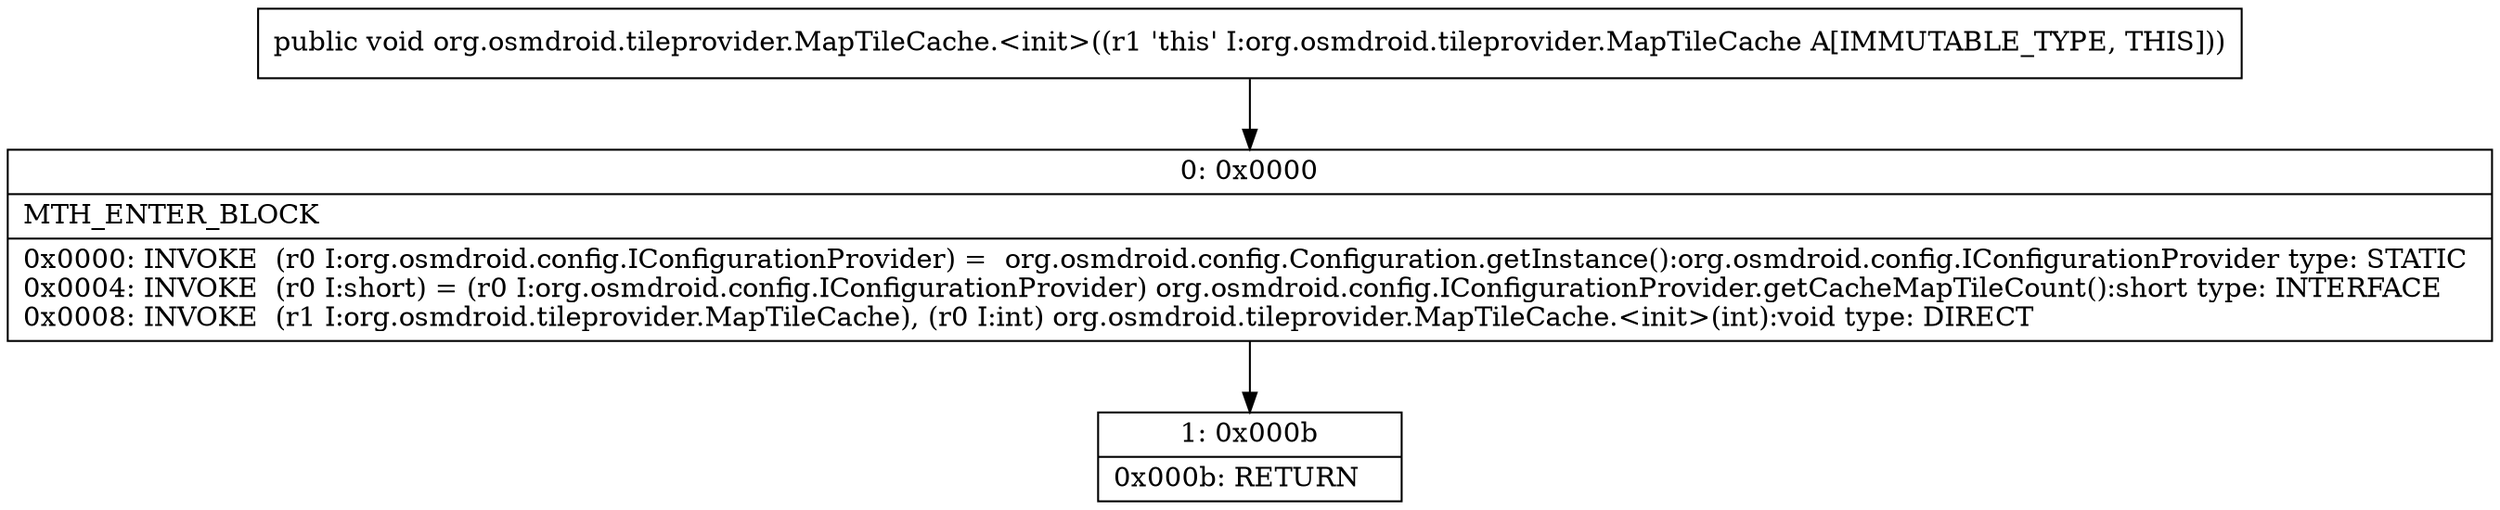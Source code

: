 digraph "CFG fororg.osmdroid.tileprovider.MapTileCache.\<init\>()V" {
Node_0 [shape=record,label="{0\:\ 0x0000|MTH_ENTER_BLOCK\l|0x0000: INVOKE  (r0 I:org.osmdroid.config.IConfigurationProvider) =  org.osmdroid.config.Configuration.getInstance():org.osmdroid.config.IConfigurationProvider type: STATIC \l0x0004: INVOKE  (r0 I:short) = (r0 I:org.osmdroid.config.IConfigurationProvider) org.osmdroid.config.IConfigurationProvider.getCacheMapTileCount():short type: INTERFACE \l0x0008: INVOKE  (r1 I:org.osmdroid.tileprovider.MapTileCache), (r0 I:int) org.osmdroid.tileprovider.MapTileCache.\<init\>(int):void type: DIRECT \l}"];
Node_1 [shape=record,label="{1\:\ 0x000b|0x000b: RETURN   \l}"];
MethodNode[shape=record,label="{public void org.osmdroid.tileprovider.MapTileCache.\<init\>((r1 'this' I:org.osmdroid.tileprovider.MapTileCache A[IMMUTABLE_TYPE, THIS])) }"];
MethodNode -> Node_0;
Node_0 -> Node_1;
}

